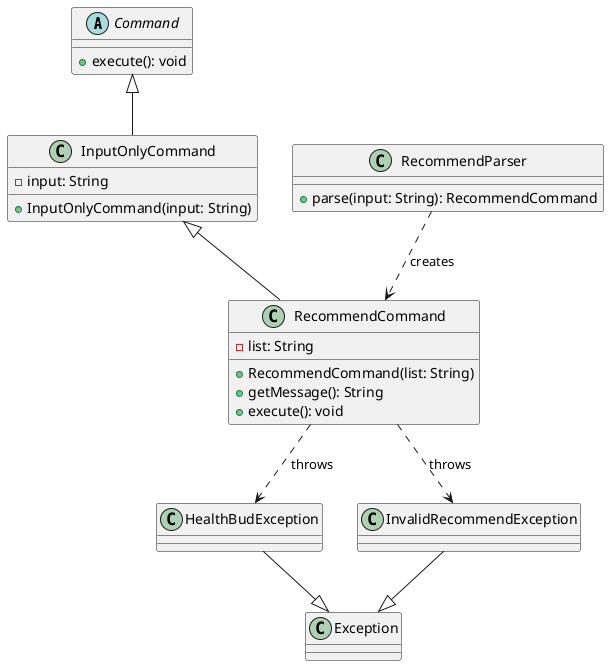 @startuml
'https://plantuml.com/class-diagram

/' dependency: parameter, return type, local variable, or exception thrown '/
/' inheritance: once got extend means inheritance i think '/
/' navigability: means A create B or smthing'/

/'
--|> inheritance
--> navigability/association
..> dependency
'/

abstract class Command {
    +execute(): void
}

class InputOnlyCommand {
    -input: String
    +InputOnlyCommand(input: String)
}

class RecommendCommand {
    -list: String
    +RecommendCommand(list: String)
    +getMessage(): String
    +execute(): void
}

class RecommendParser {
    +parse(input: String): RecommendCommand
}

class HealthBudException
class InvalidRecommendException

Command <|-- InputOnlyCommand

InputOnlyCommand <|-- RecommendCommand

RecommendParser ..> RecommendCommand : creates
RecommendCommand ..> HealthBudException : throws
RecommendCommand ..> InvalidRecommendException : throws

InvalidRecommendException --|> Exception
HealthBudException --|> Exception

@enduml
